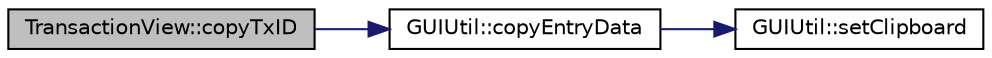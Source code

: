 digraph "TransactionView::copyTxID"
{
  edge [fontname="Helvetica",fontsize="10",labelfontname="Helvetica",labelfontsize="10"];
  node [fontname="Helvetica",fontsize="10",shape=record];
  rankdir="LR";
  Node210 [label="TransactionView::copyTxID",height=0.2,width=0.4,color="black", fillcolor="grey75", style="filled", fontcolor="black"];
  Node210 -> Node211 [color="midnightblue",fontsize="10",style="solid",fontname="Helvetica"];
  Node211 [label="GUIUtil::copyEntryData",height=0.2,width=0.4,color="black", fillcolor="white", style="filled",URL="$namespace_g_u_i_util.html#ae231227ad96528c828e1c846f253f642",tooltip="Copy a field of the currently selected entry of a view to the clipboard. "];
  Node211 -> Node212 [color="midnightblue",fontsize="10",style="solid",fontname="Helvetica"];
  Node212 [label="GUIUtil::setClipboard",height=0.2,width=0.4,color="black", fillcolor="white", style="filled",URL="$namespace_g_u_i_util.html#aef655b19f129179ca32f11a4d0da1a07"];
}
